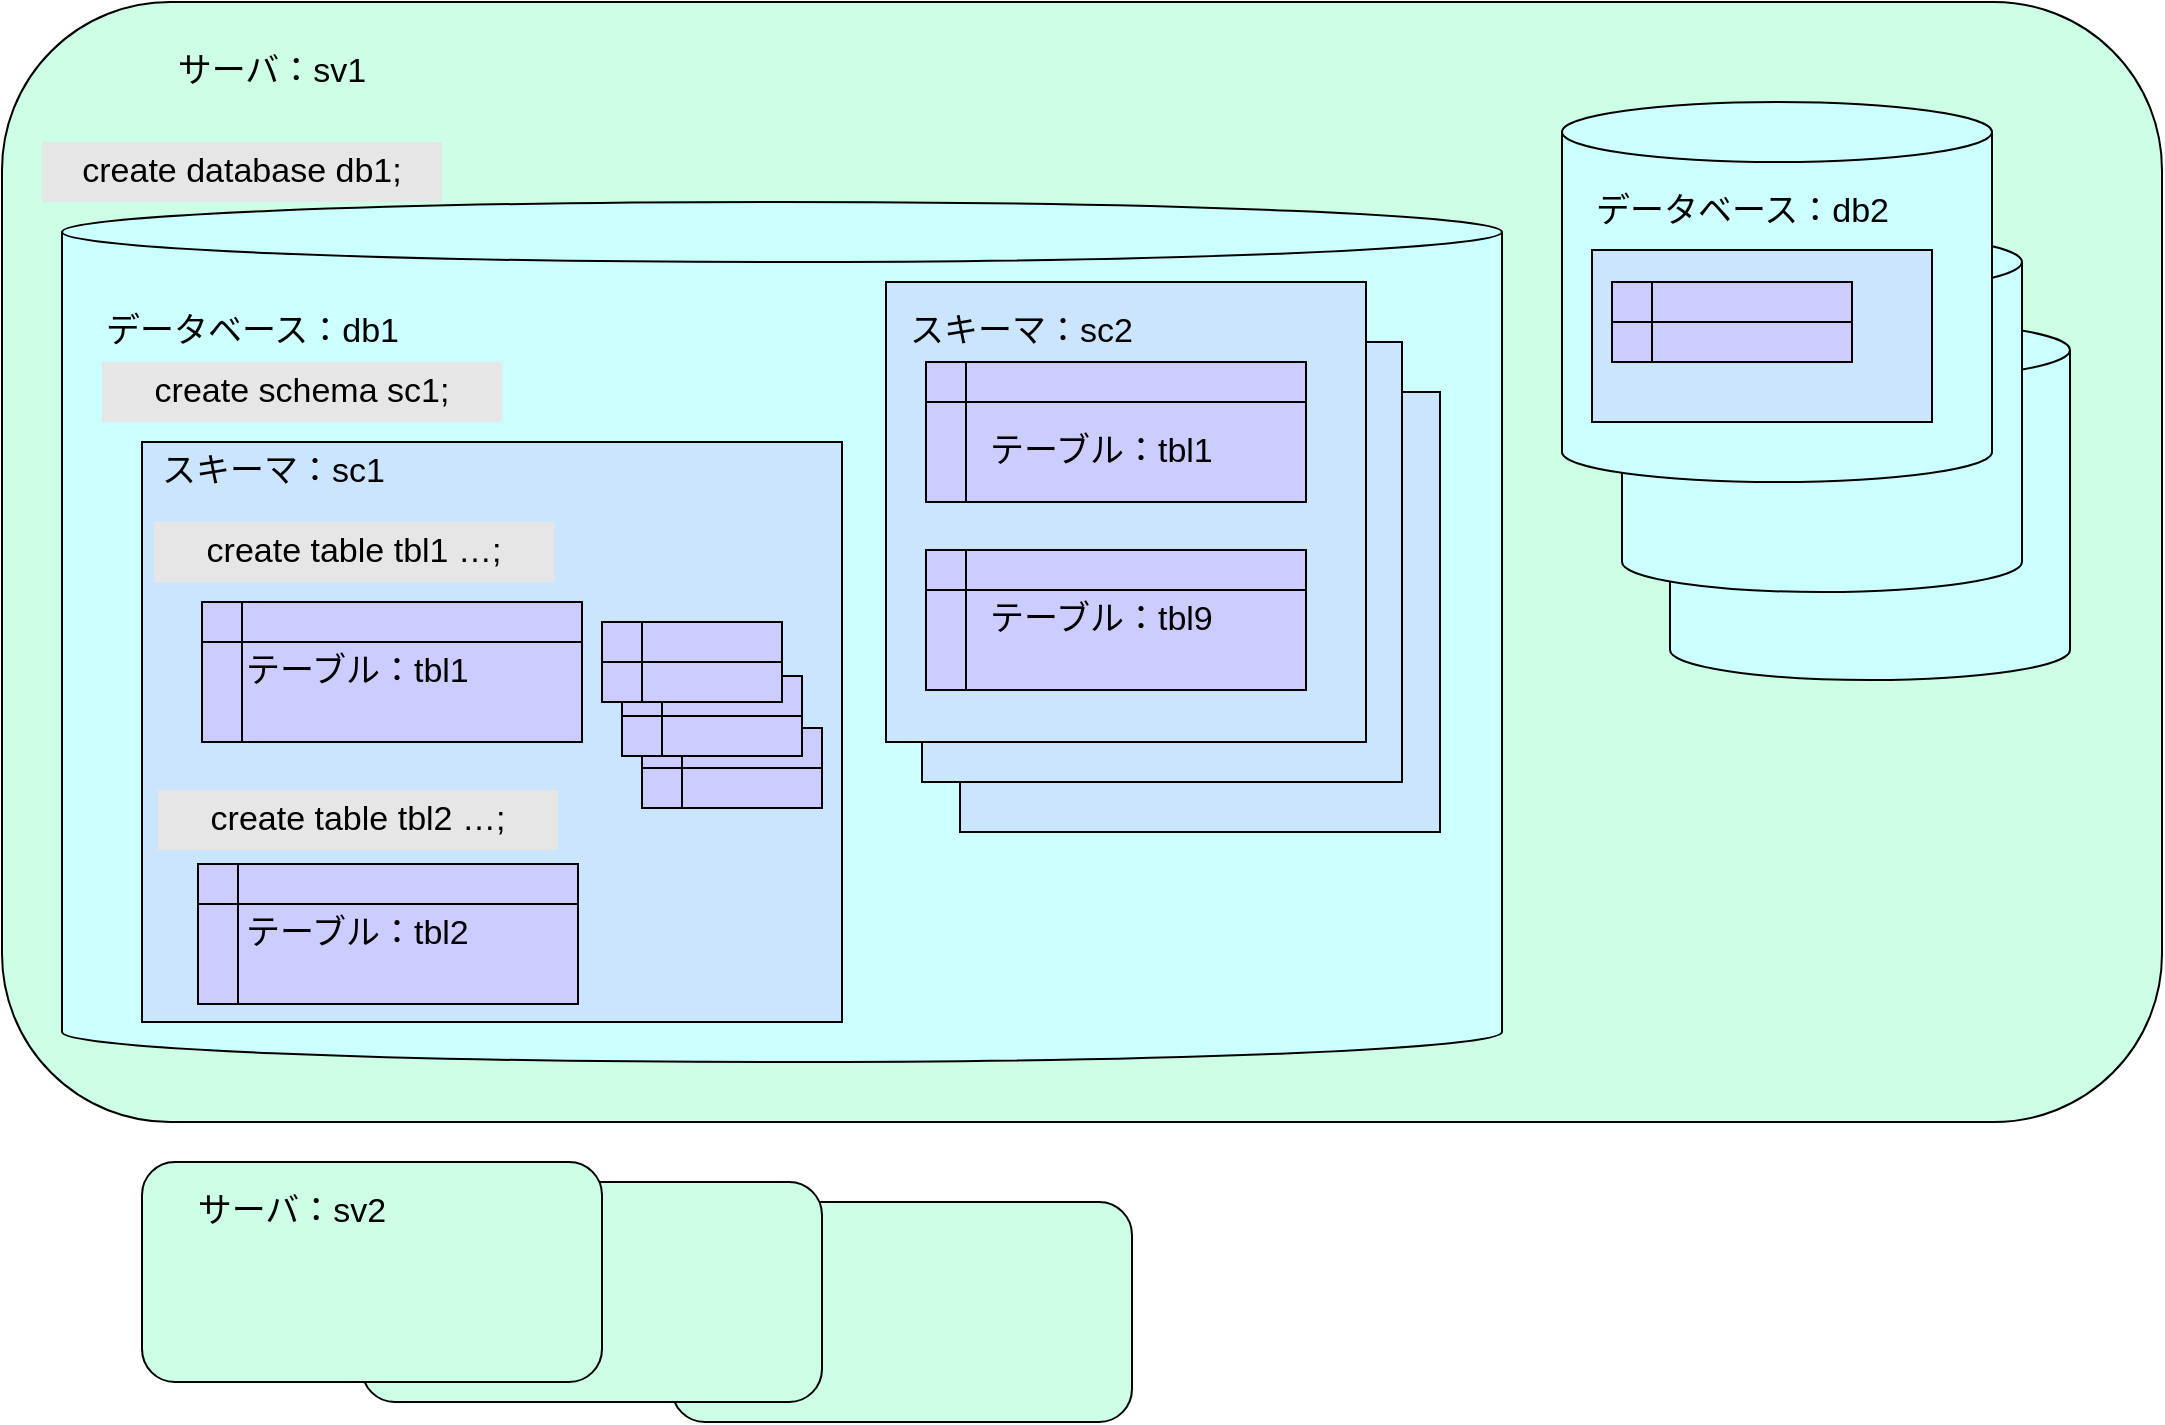 <mxfile>
    <diagram id="ZpZz9nW3y4GbDVuPWevc" name="ページ1">
        <mxGraphModel dx="1370" dy="799" grid="1" gridSize="10" guides="1" tooltips="1" connect="1" arrows="1" fold="1" page="1" pageScale="1" pageWidth="1169" pageHeight="827" background="#ffffff" math="0" shadow="0">
            <root>
                <mxCell id="0"/>
                <mxCell id="1" parent="0"/>
                <mxCell id="7" value="" style="rounded=1;whiteSpace=wrap;html=1;strokeColor=#000000;fontSize=17;fontColor=#000000;fillColor=#CCFFE6;" vertex="1" parent="1">
                    <mxGeometry x="20" y="20" width="1080" height="560" as="geometry"/>
                </mxCell>
                <mxCell id="3" value="" style="shape=cylinder3;whiteSpace=wrap;html=1;boundedLbl=1;backgroundOutline=1;size=15;fontSize=17;fontColor=#000000;fillColor=#CCFFFF;strokeColor=#000000;align=left;" vertex="1" parent="1">
                    <mxGeometry x="50" y="120" width="720" height="430" as="geometry"/>
                </mxCell>
                <mxCell id="2" value="create database db1;" style="text;html=1;strokeColor=none;fillColor=#E6E6E6;align=center;verticalAlign=middle;whiteSpace=wrap;rounded=0;fontColor=#000000;fontSize=17;" vertex="1" parent="1">
                    <mxGeometry x="40" y="90" width="200" height="30" as="geometry"/>
                </mxCell>
                <mxCell id="8" value="サーバ：sv1" style="text;html=1;strokeColor=none;fillColor=none;align=center;verticalAlign=middle;whiteSpace=wrap;rounded=0;fontSize=17;fontColor=#000000;" vertex="1" parent="1">
                    <mxGeometry x="60" y="40" width="190" height="30" as="geometry"/>
                </mxCell>
                <mxCell id="9" value="create schema sc1;" style="text;html=1;strokeColor=none;fillColor=#E6E6E6;align=center;verticalAlign=middle;whiteSpace=wrap;rounded=0;fontColor=#000000;fontSize=17;" vertex="1" parent="1">
                    <mxGeometry x="70" y="200" width="200" height="30" as="geometry"/>
                </mxCell>
                <mxCell id="10" value="" style="rounded=0;whiteSpace=wrap;html=1;strokeColor=#000000;fontSize=17;fontColor=#000000;fillColor=#CCE5FF;" vertex="1" parent="1">
                    <mxGeometry x="90" y="240" width="350" height="290" as="geometry"/>
                </mxCell>
                <mxCell id="11" value="スキーマ：sc1" style="text;html=1;strokeColor=none;fillColor=none;align=left;verticalAlign=middle;whiteSpace=wrap;rounded=0;fontSize=17;fontColor=#000000;" vertex="1" parent="1">
                    <mxGeometry x="98" y="240" width="190" height="30" as="geometry"/>
                </mxCell>
                <mxCell id="12" value="create table tbl1 …;" style="text;html=1;strokeColor=none;fillColor=#E6E6E6;align=center;verticalAlign=middle;whiteSpace=wrap;rounded=0;fontColor=#000000;fontSize=17;" vertex="1" parent="1">
                    <mxGeometry x="96" y="280" width="200" height="30" as="geometry"/>
                </mxCell>
                <mxCell id="13" value="" style="shape=internalStorage;whiteSpace=wrap;html=1;backgroundOutline=1;strokeColor=#000000;fontSize=17;fontColor=#000000;fillColor=#CCCCFF;" vertex="1" parent="1">
                    <mxGeometry x="120" y="320" width="190" height="70" as="geometry"/>
                </mxCell>
                <mxCell id="14" value="テーブル：tbl1" style="text;html=1;strokeColor=none;fillColor=none;align=left;verticalAlign=middle;whiteSpace=wrap;rounded=0;fontSize=17;fontColor=#000000;" vertex="1" parent="1">
                    <mxGeometry x="140" y="340" width="190" height="30" as="geometry"/>
                </mxCell>
                <mxCell id="15" value="create table tbl2 …;" style="text;html=1;strokeColor=none;fillColor=#E6E6E6;align=center;verticalAlign=middle;whiteSpace=wrap;rounded=0;fontColor=#000000;fontSize=17;" vertex="1" parent="1">
                    <mxGeometry x="98" y="414" width="200" height="30" as="geometry"/>
                </mxCell>
                <mxCell id="16" value="" style="shape=internalStorage;whiteSpace=wrap;html=1;backgroundOutline=1;strokeColor=#000000;fontSize=17;fontColor=#000000;fillColor=#CCCCFF;" vertex="1" parent="1">
                    <mxGeometry x="118" y="451" width="190" height="70" as="geometry"/>
                </mxCell>
                <mxCell id="18" value="テーブル：tbl2" style="text;html=1;strokeColor=none;fillColor=none;align=left;verticalAlign=middle;whiteSpace=wrap;rounded=0;fontSize=17;fontColor=#000000;" vertex="1" parent="1">
                    <mxGeometry x="140" y="471" width="190" height="30" as="geometry"/>
                </mxCell>
                <mxCell id="19" value="データベース：db1" style="text;html=1;strokeColor=none;fillColor=none;align=left;verticalAlign=middle;whiteSpace=wrap;rounded=0;fontSize=17;fontColor=#000000;" vertex="1" parent="1">
                    <mxGeometry x="70" y="170" width="190" height="30" as="geometry"/>
                </mxCell>
                <mxCell id="34" value="" style="shape=internalStorage;whiteSpace=wrap;html=1;backgroundOutline=1;strokeColor=#000000;fontSize=17;fontColor=#000000;fillColor=#CCCCFF;" vertex="1" parent="1">
                    <mxGeometry x="340" y="383" width="90" height="40" as="geometry"/>
                </mxCell>
                <mxCell id="40" value="" style="shape=cylinder3;whiteSpace=wrap;html=1;boundedLbl=1;backgroundOutline=1;size=15;fontSize=17;fontColor=#000000;fillColor=#CCFFFF;strokeColor=#000000;align=left;" vertex="1" parent="1">
                    <mxGeometry x="854" y="179" width="200" height="180" as="geometry"/>
                </mxCell>
                <mxCell id="39" value="" style="shape=cylinder3;whiteSpace=wrap;html=1;boundedLbl=1;backgroundOutline=1;size=15;fontSize=17;fontColor=#000000;fillColor=#CCFFFF;strokeColor=#000000;align=left;" vertex="1" parent="1">
                    <mxGeometry x="830" y="135" width="200" height="180" as="geometry"/>
                </mxCell>
                <mxCell id="25" value="" style="group" vertex="1" connectable="0" parent="1">
                    <mxGeometry x="800" y="70" width="215" height="190" as="geometry"/>
                </mxCell>
                <mxCell id="4" value="" style="shape=cylinder3;whiteSpace=wrap;html=1;boundedLbl=1;backgroundOutline=1;size=15;fontSize=17;fontColor=#000000;fillColor=#CCFFFF;strokeColor=#000000;" vertex="1" parent="25">
                    <mxGeometry width="215" height="190" as="geometry"/>
                </mxCell>
                <mxCell id="6" value="データベース：db2" style="text;html=1;strokeColor=none;fillColor=none;align=left;verticalAlign=middle;whiteSpace=wrap;rounded=0;fontSize=17;fontColor=#000000;" vertex="1" parent="25">
                    <mxGeometry x="15" y="40" width="190" height="30" as="geometry"/>
                </mxCell>
                <mxCell id="20" value="" style="rounded=0;whiteSpace=wrap;html=1;strokeColor=#000000;fontSize=17;fontColor=#000000;fillColor=#CCE5FF;" vertex="1" parent="25">
                    <mxGeometry x="15" y="74" width="170" height="86" as="geometry"/>
                </mxCell>
                <mxCell id="23" value="" style="shape=internalStorage;whiteSpace=wrap;html=1;backgroundOutline=1;strokeColor=#000000;fontSize=17;fontColor=#000000;fillColor=#CCCCFF;" vertex="1" parent="25">
                    <mxGeometry x="25" y="90" width="120" height="40" as="geometry"/>
                </mxCell>
                <mxCell id="38" value="" style="rounded=0;whiteSpace=wrap;html=1;strokeColor=#000000;fontSize=17;fontColor=#000000;fillColor=#CCE5FF;" vertex="1" parent="1">
                    <mxGeometry x="499" y="215" width="240" height="220" as="geometry"/>
                </mxCell>
                <mxCell id="37" value="" style="rounded=0;whiteSpace=wrap;html=1;strokeColor=#000000;fontSize=17;fontColor=#000000;fillColor=#CCE5FF;" vertex="1" parent="1">
                    <mxGeometry x="480" y="190" width="240" height="220" as="geometry"/>
                </mxCell>
                <mxCell id="33" value="" style="group" vertex="1" connectable="0" parent="1">
                    <mxGeometry x="462" y="160" width="240" height="230" as="geometry"/>
                </mxCell>
                <mxCell id="26" value="" style="rounded=0;whiteSpace=wrap;html=1;strokeColor=#000000;fontSize=17;fontColor=#000000;fillColor=#CCE5FF;" vertex="1" parent="33">
                    <mxGeometry width="240" height="230" as="geometry"/>
                </mxCell>
                <mxCell id="27" value="スキーマ：sc2" style="text;html=1;strokeColor=none;fillColor=none;align=left;verticalAlign=middle;whiteSpace=wrap;rounded=0;fontSize=17;fontColor=#000000;" vertex="1" parent="33">
                    <mxGeometry x="10" y="10" width="190" height="30" as="geometry"/>
                </mxCell>
                <mxCell id="28" value="" style="shape=internalStorage;whiteSpace=wrap;html=1;backgroundOutline=1;strokeColor=#000000;fontSize=17;fontColor=#000000;fillColor=#CCCCFF;" vertex="1" parent="33">
                    <mxGeometry x="20" y="40" width="190" height="70" as="geometry"/>
                </mxCell>
                <mxCell id="31" value="" style="shape=internalStorage;whiteSpace=wrap;html=1;backgroundOutline=1;strokeColor=#000000;fontSize=17;fontColor=#000000;fillColor=#CCCCFF;" vertex="1" parent="33">
                    <mxGeometry x="20" y="134" width="190" height="70" as="geometry"/>
                </mxCell>
                <mxCell id="32" value="テーブル：tbl1" style="text;html=1;strokeColor=none;fillColor=none;align=left;verticalAlign=middle;whiteSpace=wrap;rounded=0;fontSize=17;fontColor=#000000;" vertex="1" parent="33">
                    <mxGeometry x="50" y="70" width="190" height="30" as="geometry"/>
                </mxCell>
                <mxCell id="29" value="テーブル：tbl9" style="text;html=1;strokeColor=none;fillColor=none;align=left;verticalAlign=middle;whiteSpace=wrap;rounded=0;fontSize=17;fontColor=#000000;" vertex="1" parent="33">
                    <mxGeometry x="50" y="154" width="190" height="30" as="geometry"/>
                </mxCell>
                <mxCell id="35" value="" style="shape=internalStorage;whiteSpace=wrap;html=1;backgroundOutline=1;strokeColor=#000000;fontSize=17;fontColor=#000000;fillColor=#CCCCFF;" vertex="1" parent="1">
                    <mxGeometry x="330" y="357" width="90" height="40" as="geometry"/>
                </mxCell>
                <mxCell id="36" value="" style="shape=internalStorage;whiteSpace=wrap;html=1;backgroundOutline=1;strokeColor=#000000;fontSize=17;fontColor=#000000;fillColor=#CCCCFF;" vertex="1" parent="1">
                    <mxGeometry x="320" y="330" width="90" height="40" as="geometry"/>
                </mxCell>
                <mxCell id="41" value="" style="rounded=1;whiteSpace=wrap;html=1;strokeColor=#000000;fontSize=17;fontColor=#000000;fillColor=#CCFFE6;" vertex="1" parent="1">
                    <mxGeometry x="355" y="620" width="230" height="110" as="geometry"/>
                </mxCell>
                <mxCell id="42" value="" style="rounded=1;whiteSpace=wrap;html=1;strokeColor=#000000;fontSize=17;fontColor=#000000;fillColor=#CCFFE6;" vertex="1" parent="1">
                    <mxGeometry x="200" y="610" width="230" height="110" as="geometry"/>
                </mxCell>
                <mxCell id="43" value="" style="rounded=1;whiteSpace=wrap;html=1;strokeColor=#000000;fontSize=17;fontColor=#000000;fillColor=#CCFFE6;" vertex="1" parent="1">
                    <mxGeometry x="90" y="600" width="230" height="110" as="geometry"/>
                </mxCell>
                <mxCell id="44" value="サーバ：sv2" style="text;html=1;strokeColor=none;fillColor=none;align=center;verticalAlign=middle;whiteSpace=wrap;rounded=0;fontSize=17;fontColor=#000000;" vertex="1" parent="1">
                    <mxGeometry x="70" y="610" width="190" height="30" as="geometry"/>
                </mxCell>
            </root>
        </mxGraphModel>
    </diagram>
</mxfile>